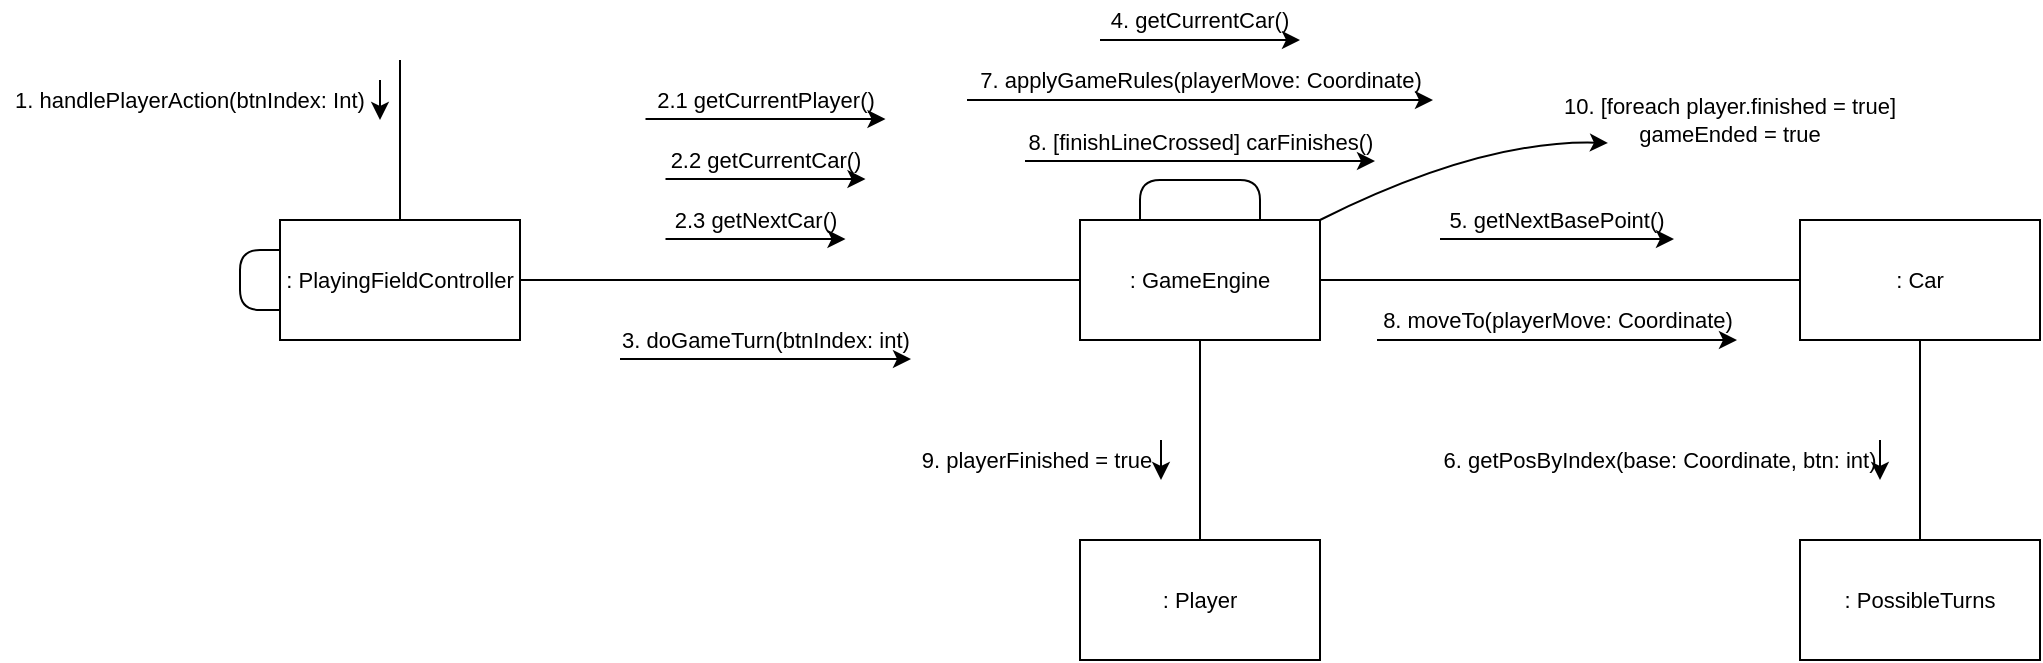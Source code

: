 <mxfile version="12.9.9" type="device"><diagram name="Page-1" id="e7e014a7-5840-1c2e-5031-d8a46d1fe8dd"><mxGraphModel dx="1106" dy="911" grid="1" gridSize="10" guides="1" tooltips="1" connect="1" arrows="1" fold="1" page="1" pageScale="1" pageWidth="1169" pageHeight="826" background="#ffffff" math="0" shadow="0"><root><mxCell id="0"/><mxCell id="1" parent="0"/><mxCell id="3x8eNXLiNQHa67xwkCs8-41" value=": PlayingFieldController" style="rounded=0;whiteSpace=wrap;html=1;fontSize=11;" vertex="1" parent="1"><mxGeometry x="320" y="320" width="120" height="60" as="geometry"/></mxCell><mxCell id="3x8eNXLiNQHa67xwkCs8-43" value="" style="endArrow=none;html=1;fontSize=11;exitX=0.5;exitY=0;exitDx=0;exitDy=0;" edge="1" parent="1" source="3x8eNXLiNQHa67xwkCs8-41"><mxGeometry width="50" height="50" relative="1" as="geometry"><mxPoint x="470" y="220" as="sourcePoint"/><mxPoint x="380" y="240" as="targetPoint"/></mxGeometry></mxCell><mxCell id="3x8eNXLiNQHa67xwkCs8-44" value="1. handlePlayerAction(btnIndex: Int)" style="text;html=1;strokeColor=none;fillColor=none;align=center;verticalAlign=middle;whiteSpace=wrap;rounded=0;fontSize=11;" vertex="1" parent="1"><mxGeometry x="180" y="250" width="190" height="20" as="geometry"/></mxCell><mxCell id="3x8eNXLiNQHa67xwkCs8-45" value=": GameEngine" style="rounded=0;whiteSpace=wrap;html=1;fontSize=11;" vertex="1" parent="1"><mxGeometry x="720" y="320" width="120" height="60" as="geometry"/></mxCell><mxCell id="3x8eNXLiNQHa67xwkCs8-46" value="2.1 getCurrentPlayer()" style="text;html=1;strokeColor=none;fillColor=none;align=center;verticalAlign=middle;whiteSpace=wrap;rounded=0;fontSize=11;" vertex="1" parent="1"><mxGeometry x="502.75" y="249.5" width="120" height="20" as="geometry"/></mxCell><mxCell id="3x8eNXLiNQHa67xwkCs8-47" value="2.2 getCurrentCar()" style="text;html=1;strokeColor=none;fillColor=none;align=center;verticalAlign=middle;whiteSpace=wrap;rounded=0;fontSize=11;" vertex="1" parent="1"><mxGeometry x="512.75" y="279.5" width="100" height="20" as="geometry"/></mxCell><mxCell id="3x8eNXLiNQHa67xwkCs8-48" value="2.3 getNextCar()" style="text;html=1;strokeColor=none;fillColor=none;align=center;verticalAlign=middle;whiteSpace=wrap;rounded=0;fontSize=11;" vertex="1" parent="1"><mxGeometry x="512.75" y="309.5" width="90" height="20" as="geometry"/></mxCell><mxCell id="3x8eNXLiNQHa67xwkCs8-49" value="" style="endArrow=classic;html=1;fontSize=11;exitX=1;exitY=0;exitDx=0;exitDy=0;entryX=1;entryY=1;entryDx=0;entryDy=0;" edge="1" parent="1" source="3x8eNXLiNQHa67xwkCs8-44" target="3x8eNXLiNQHa67xwkCs8-44"><mxGeometry width="50" height="50" relative="1" as="geometry"><mxPoint x="170" y="380" as="sourcePoint"/><mxPoint x="220" y="330" as="targetPoint"/></mxGeometry></mxCell><mxCell id="3x8eNXLiNQHa67xwkCs8-50" value="" style="endArrow=classic;html=1;fontSize=11;entryX=1;entryY=1;entryDx=0;entryDy=0;exitX=0;exitY=1;exitDx=0;exitDy=0;" edge="1" parent="1" source="3x8eNXLiNQHa67xwkCs8-46" target="3x8eNXLiNQHa67xwkCs8-46"><mxGeometry width="50" height="50" relative="1" as="geometry"><mxPoint x="388.25" y="409.5" as="sourcePoint"/><mxPoint x="438.25" y="359.5" as="targetPoint"/></mxGeometry></mxCell><mxCell id="3x8eNXLiNQHa67xwkCs8-51" value="" style="endArrow=classic;html=1;fontSize=11;entryX=1;entryY=1;entryDx=0;entryDy=0;exitX=0;exitY=1;exitDx=0;exitDy=0;" edge="1" parent="1" source="3x8eNXLiNQHa67xwkCs8-47" target="3x8eNXLiNQHa67xwkCs8-47"><mxGeometry width="50" height="50" relative="1" as="geometry"><mxPoint x="528.25" y="409.5" as="sourcePoint"/><mxPoint x="578.25" y="359.5" as="targetPoint"/></mxGeometry></mxCell><mxCell id="3x8eNXLiNQHa67xwkCs8-52" value="" style="endArrow=classic;html=1;fontSize=11;entryX=1;entryY=1;entryDx=0;entryDy=0;exitX=0;exitY=1;exitDx=0;exitDy=0;" edge="1" parent="1" source="3x8eNXLiNQHa67xwkCs8-48" target="3x8eNXLiNQHa67xwkCs8-48"><mxGeometry width="50" height="50" relative="1" as="geometry"><mxPoint x="538.25" y="409.5" as="sourcePoint"/><mxPoint x="588.25" y="359.5" as="targetPoint"/></mxGeometry></mxCell><mxCell id="3x8eNXLiNQHa67xwkCs8-53" value="" style="endArrow=none;html=1;fontSize=11;entryX=0;entryY=0.5;entryDx=0;entryDy=0;exitX=1;exitY=0.5;exitDx=0;exitDy=0;" edge="1" parent="1" source="3x8eNXLiNQHa67xwkCs8-41" target="3x8eNXLiNQHa67xwkCs8-45"><mxGeometry width="50" height="50" relative="1" as="geometry"><mxPoint x="460" y="450" as="sourcePoint"/><mxPoint x="510" y="400" as="targetPoint"/></mxGeometry></mxCell><mxCell id="3x8eNXLiNQHa67xwkCs8-54" value="3. doGameTurn(btnIndex: int)" style="text;html=1;strokeColor=none;fillColor=none;align=center;verticalAlign=middle;whiteSpace=wrap;rounded=0;fontSize=11;" vertex="1" parent="1"><mxGeometry x="490" y="369.5" width="145.5" height="20" as="geometry"/></mxCell><mxCell id="3x8eNXLiNQHa67xwkCs8-55" value="" style="endArrow=classic;html=1;fontSize=11;entryX=1;entryY=1;entryDx=0;entryDy=0;exitX=0;exitY=1;exitDx=0;exitDy=0;" edge="1" parent="1" source="3x8eNXLiNQHa67xwkCs8-54" target="3x8eNXLiNQHa67xwkCs8-54"><mxGeometry width="50" height="50" relative="1" as="geometry"><mxPoint x="475.5" y="449.5" as="sourcePoint"/><mxPoint x="525.5" y="399.5" as="targetPoint"/></mxGeometry></mxCell><mxCell id="3x8eNXLiNQHa67xwkCs8-65" value="" style="endArrow=none;html=1;fontSize=11;entryX=0;entryY=0.25;entryDx=0;entryDy=0;exitX=0;exitY=0.75;exitDx=0;exitDy=0;" edge="1" parent="1" source="3x8eNXLiNQHa67xwkCs8-41" target="3x8eNXLiNQHa67xwkCs8-41"><mxGeometry width="50" height="50" relative="1" as="geometry"><mxPoint x="150" y="360" as="sourcePoint"/><mxPoint x="200" y="310" as="targetPoint"/><Array as="points"><mxPoint x="300" y="365"/><mxPoint x="300" y="335"/></Array></mxGeometry></mxCell><mxCell id="3x8eNXLiNQHa67xwkCs8-89" value=": Car" style="rounded=0;whiteSpace=wrap;html=1;fontSize=11;" vertex="1" parent="1"><mxGeometry x="1080" y="320" width="120" height="60" as="geometry"/></mxCell><mxCell id="3x8eNXLiNQHa67xwkCs8-90" value="4. getCurrentCar()" style="text;html=1;strokeColor=none;fillColor=none;align=center;verticalAlign=middle;whiteSpace=wrap;rounded=0;fontSize=11;" vertex="1" parent="1"><mxGeometry x="730" y="210" width="100" height="20" as="geometry"/></mxCell><mxCell id="3x8eNXLiNQHa67xwkCs8-91" value="5. getNextBasePoint()" style="text;html=1;strokeColor=none;fillColor=none;align=center;verticalAlign=middle;whiteSpace=wrap;rounded=0;fontSize=11;" vertex="1" parent="1"><mxGeometry x="900" y="309.5" width="117" height="20" as="geometry"/></mxCell><mxCell id="3x8eNXLiNQHa67xwkCs8-92" value=": PossibleTurns" style="rounded=0;whiteSpace=wrap;html=1;fontSize=11;" vertex="1" parent="1"><mxGeometry x="1080" y="480" width="120" height="60" as="geometry"/></mxCell><mxCell id="3x8eNXLiNQHa67xwkCs8-93" value="6. getPosByIndex(base: Coordinate, btn: int)" style="text;html=1;strokeColor=none;fillColor=none;align=center;verticalAlign=middle;whiteSpace=wrap;rounded=0;fontSize=11;" vertex="1" parent="1"><mxGeometry x="900" y="430" width="220" height="20" as="geometry"/></mxCell><mxCell id="3x8eNXLiNQHa67xwkCs8-95" value="7. applyGameRules(playerMove: Coordinate)" style="text;html=1;strokeColor=none;fillColor=none;align=center;verticalAlign=middle;whiteSpace=wrap;rounded=0;fontSize=11;" vertex="1" parent="1"><mxGeometry x="663.5" y="240" width="233" height="20" as="geometry"/></mxCell><mxCell id="3x8eNXLiNQHa67xwkCs8-96" value="" style="endArrow=none;html=1;fontSize=11;exitX=0.25;exitY=0;exitDx=0;exitDy=0;entryX=0.75;entryY=0;entryDx=0;entryDy=0;" edge="1" parent="1" source="3x8eNXLiNQHa67xwkCs8-45" target="3x8eNXLiNQHa67xwkCs8-45"><mxGeometry width="50" height="50" relative="1" as="geometry"><mxPoint x="540" y="480" as="sourcePoint"/><mxPoint x="590" y="430" as="targetPoint"/><Array as="points"><mxPoint x="750" y="300"/><mxPoint x="810" y="300"/></Array></mxGeometry></mxCell><mxCell id="3x8eNXLiNQHa67xwkCs8-97" value="" style="endArrow=none;html=1;fontSize=11;entryX=0;entryY=0.5;entryDx=0;entryDy=0;exitX=1;exitY=0.5;exitDx=0;exitDy=0;" edge="1" parent="1" source="3x8eNXLiNQHa67xwkCs8-45" target="3x8eNXLiNQHa67xwkCs8-89"><mxGeometry width="50" height="50" relative="1" as="geometry"><mxPoint x="480" y="520" as="sourcePoint"/><mxPoint x="530" y="470" as="targetPoint"/></mxGeometry></mxCell><mxCell id="3x8eNXLiNQHa67xwkCs8-98" value="" style="endArrow=classic;html=1;fontSize=11;entryX=1;entryY=1;entryDx=0;entryDy=0;exitX=0;exitY=1;exitDx=0;exitDy=0;" edge="1" parent="1" source="3x8eNXLiNQHa67xwkCs8-90" target="3x8eNXLiNQHa67xwkCs8-90"><mxGeometry width="50" height="50" relative="1" as="geometry"><mxPoint x="440" y="430" as="sourcePoint"/><mxPoint x="490" y="380" as="targetPoint"/></mxGeometry></mxCell><mxCell id="3x8eNXLiNQHa67xwkCs8-99" value="" style="endArrow=classic;html=1;fontSize=11;entryX=1;entryY=1;entryDx=0;entryDy=0;exitX=0;exitY=1;exitDx=0;exitDy=0;" edge="1" parent="1" source="3x8eNXLiNQHa67xwkCs8-91" target="3x8eNXLiNQHa67xwkCs8-91"><mxGeometry width="50" height="50" relative="1" as="geometry"><mxPoint x="750" y="520" as="sourcePoint"/><mxPoint x="800" y="470" as="targetPoint"/></mxGeometry></mxCell><mxCell id="3x8eNXLiNQHa67xwkCs8-100" value="" style="endArrow=none;html=1;fontSize=11;entryX=0.5;entryY=1;entryDx=0;entryDy=0;exitX=0.5;exitY=0;exitDx=0;exitDy=0;" edge="1" parent="1" source="3x8eNXLiNQHa67xwkCs8-92" target="3x8eNXLiNQHa67xwkCs8-89"><mxGeometry width="50" height="50" relative="1" as="geometry"><mxPoint x="860" y="560" as="sourcePoint"/><mxPoint x="910" y="510" as="targetPoint"/></mxGeometry></mxCell><mxCell id="3x8eNXLiNQHa67xwkCs8-101" value="" style="endArrow=classic;html=1;fontSize=11;entryX=1;entryY=1;entryDx=0;entryDy=0;exitX=1;exitY=0;exitDx=0;exitDy=0;" edge="1" parent="1" source="3x8eNXLiNQHa67xwkCs8-93" target="3x8eNXLiNQHa67xwkCs8-93"><mxGeometry width="50" height="50" relative="1" as="geometry"><mxPoint x="880" y="510" as="sourcePoint"/><mxPoint x="930" y="460" as="targetPoint"/></mxGeometry></mxCell><mxCell id="3x8eNXLiNQHa67xwkCs8-102" value="" style="endArrow=classic;html=1;fontSize=11;entryX=1;entryY=1;entryDx=0;entryDy=0;exitX=0;exitY=1;exitDx=0;exitDy=0;" edge="1" parent="1" source="3x8eNXLiNQHa67xwkCs8-95" target="3x8eNXLiNQHa67xwkCs8-95"><mxGeometry width="50" height="50" relative="1" as="geometry"><mxPoint x="360" y="560" as="sourcePoint"/><mxPoint x="410" y="510" as="targetPoint"/></mxGeometry></mxCell><mxCell id="3x8eNXLiNQHa67xwkCs8-103" value="8. [finishLineCrossed] carFinishes()" style="text;html=1;strokeColor=none;fillColor=none;align=center;verticalAlign=middle;whiteSpace=wrap;rounded=0;fontSize=11;" vertex="1" parent="1"><mxGeometry x="692.5" y="270.5" width="175" height="20" as="geometry"/></mxCell><mxCell id="3x8eNXLiNQHa67xwkCs8-104" value="8. moveTo(playerMove: Coordinate)" style="text;html=1;strokeColor=none;fillColor=none;align=center;verticalAlign=middle;whiteSpace=wrap;rounded=0;fontSize=11;" vertex="1" parent="1"><mxGeometry x="868.5" y="360" width="180" height="20" as="geometry"/></mxCell><mxCell id="3x8eNXLiNQHa67xwkCs8-105" value="" style="endArrow=classic;html=1;fontSize=11;entryX=1;entryY=1;entryDx=0;entryDy=0;exitX=0;exitY=1;exitDx=0;exitDy=0;" edge="1" parent="1" source="3x8eNXLiNQHa67xwkCs8-104" target="3x8eNXLiNQHa67xwkCs8-104"><mxGeometry width="50" height="50" relative="1" as="geometry"><mxPoint x="660" y="580" as="sourcePoint"/><mxPoint x="710" y="530" as="targetPoint"/></mxGeometry></mxCell><mxCell id="3x8eNXLiNQHa67xwkCs8-107" value="" style="endArrow=classic;html=1;fontSize=11;entryX=1;entryY=1;entryDx=0;entryDy=0;exitX=0;exitY=1;exitDx=0;exitDy=0;" edge="1" parent="1" source="3x8eNXLiNQHa67xwkCs8-103" target="3x8eNXLiNQHa67xwkCs8-103"><mxGeometry width="50" height="50" relative="1" as="geometry"><mxPoint x="720" y="511" as="sourcePoint"/><mxPoint x="770" y="461" as="targetPoint"/></mxGeometry></mxCell><mxCell id="3x8eNXLiNQHa67xwkCs8-110" value=": Player" style="rounded=0;whiteSpace=wrap;html=1;fontSize=11;" vertex="1" parent="1"><mxGeometry x="720" y="480" width="120" height="60" as="geometry"/></mxCell><mxCell id="3x8eNXLiNQHa67xwkCs8-111" value="" style="endArrow=none;html=1;fontSize=11;entryX=0.5;entryY=1;entryDx=0;entryDy=0;exitX=0.5;exitY=0;exitDx=0;exitDy=0;" edge="1" parent="1" source="3x8eNXLiNQHa67xwkCs8-110" target="3x8eNXLiNQHa67xwkCs8-45"><mxGeometry width="50" height="50" relative="1" as="geometry"><mxPoint x="760" y="460" as="sourcePoint"/><mxPoint x="810" y="410" as="targetPoint"/></mxGeometry></mxCell><mxCell id="3x8eNXLiNQHa67xwkCs8-112" value="9. playerFinished = true" style="text;html=1;strokeColor=none;fillColor=none;align=center;verticalAlign=middle;whiteSpace=wrap;rounded=0;fontSize=11;" vertex="1" parent="1"><mxGeometry x="635.5" y="430" width="125" height="20" as="geometry"/></mxCell><mxCell id="3x8eNXLiNQHa67xwkCs8-113" value="" style="endArrow=classic;html=1;fontSize=11;entryX=1;entryY=1;entryDx=0;entryDy=0;exitX=1;exitY=0;exitDx=0;exitDy=0;" edge="1" parent="1" source="3x8eNXLiNQHa67xwkCs8-112" target="3x8eNXLiNQHa67xwkCs8-112"><mxGeometry width="50" height="50" relative="1" as="geometry"><mxPoint x="600" y="530" as="sourcePoint"/><mxPoint x="650" y="480" as="targetPoint"/></mxGeometry></mxCell><mxCell id="3x8eNXLiNQHa67xwkCs8-114" value="10. [foreach player.finished = true]&lt;br&gt;gameEnded = true" style="text;html=1;strokeColor=none;fillColor=none;align=center;verticalAlign=middle;whiteSpace=wrap;rounded=0;fontSize=11;" vertex="1" parent="1"><mxGeometry x="960" y="259.5" width="170" height="20" as="geometry"/></mxCell><mxCell id="3x8eNXLiNQHa67xwkCs8-115" value="" style="endArrow=classic;html=1;fontSize=11;entryX=0.141;entryY=1.1;entryDx=0;entryDy=0;entryPerimeter=0;exitX=1;exitY=0;exitDx=0;exitDy=0;curved=1;" edge="1" parent="1" source="3x8eNXLiNQHa67xwkCs8-45" target="3x8eNXLiNQHa67xwkCs8-114"><mxGeometry width="50" height="50" relative="1" as="geometry"><mxPoint x="480" y="490" as="sourcePoint"/><mxPoint x="530" y="440" as="targetPoint"/><Array as="points"><mxPoint x="920" y="280"/></Array></mxGeometry></mxCell></root></mxGraphModel></diagram></mxfile>